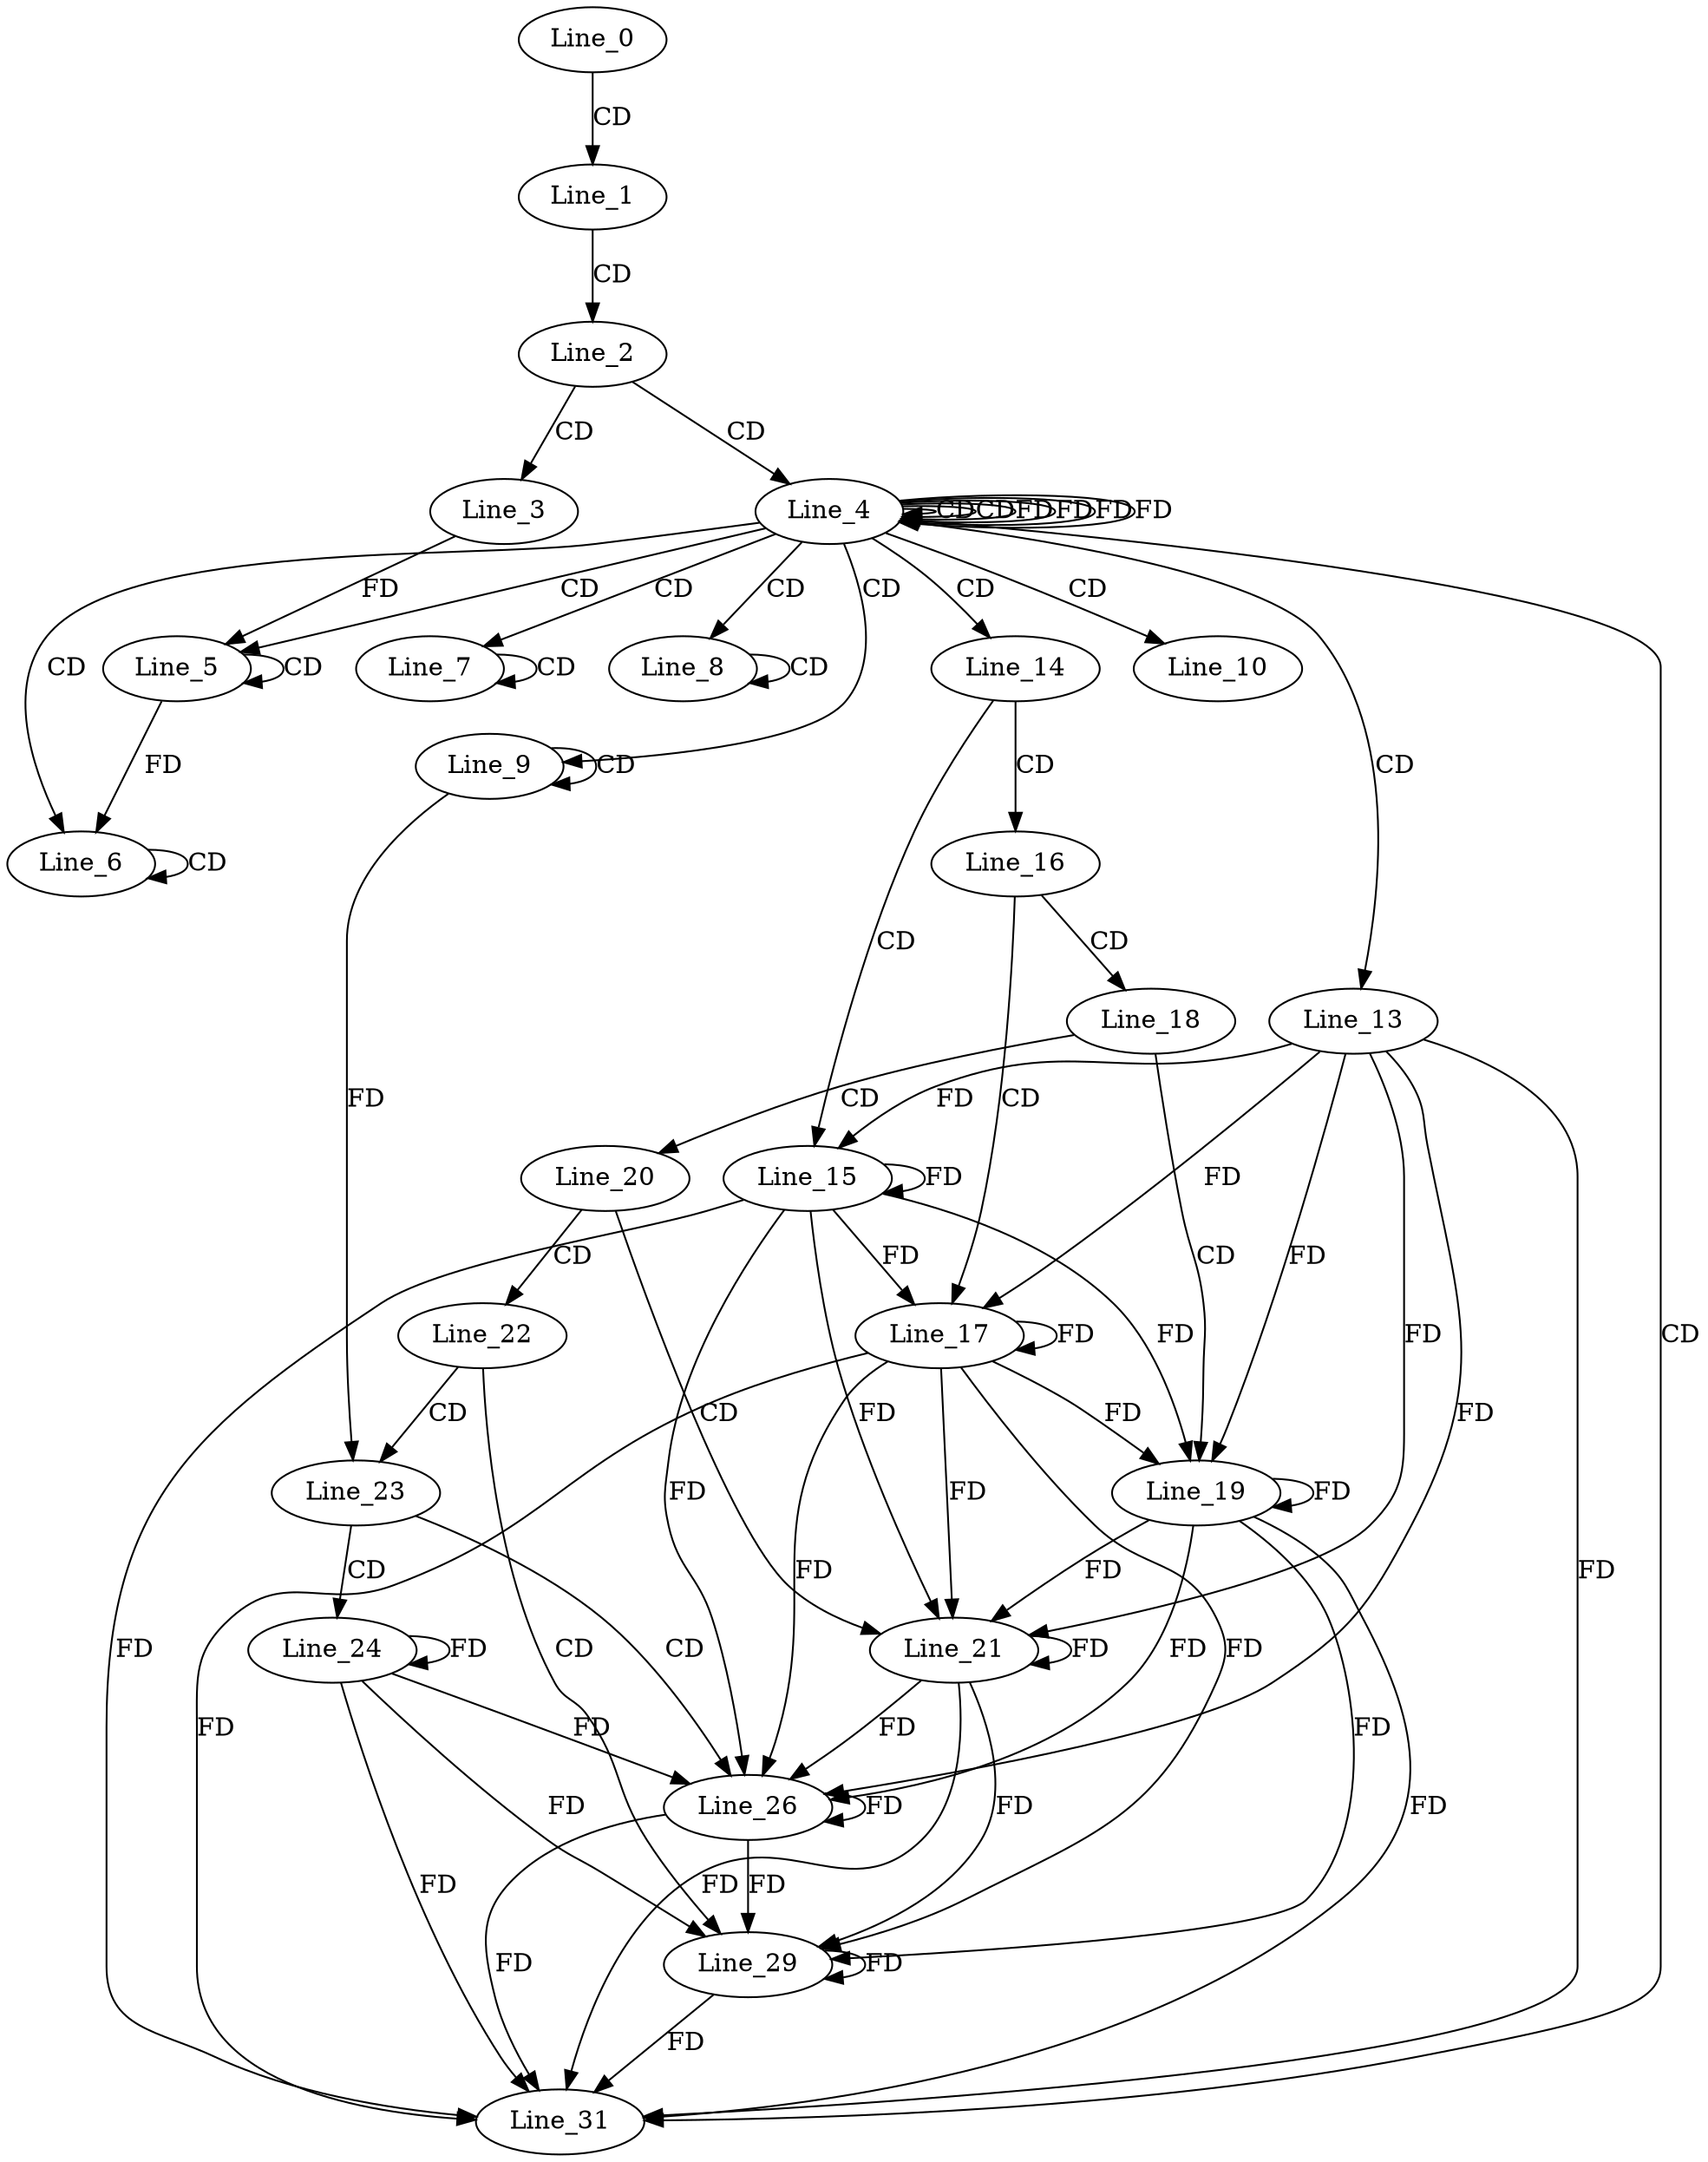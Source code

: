 digraph G {
  Line_0;
  Line_1;
  Line_2;
  Line_3;
  Line_4;
  Line_4;
  Line_4;
  Line_5;
  Line_5;
  Line_6;
  Line_6;
  Line_7;
  Line_7;
  Line_8;
  Line_8;
  Line_9;
  Line_9;
  Line_10;
  Line_13;
  Line_14;
  Line_15;
  Line_16;
  Line_17;
  Line_18;
  Line_19;
  Line_20;
  Line_21;
  Line_22;
  Line_23;
  Line_24;
  Line_26;
  Line_29;
  Line_31;
  Line_0 -> Line_1 [ label="CD" ];
  Line_1 -> Line_2 [ label="CD" ];
  Line_2 -> Line_3 [ label="CD" ];
  Line_2 -> Line_4 [ label="CD" ];
  Line_4 -> Line_4 [ label="CD" ];
  Line_4 -> Line_4 [ label="CD" ];
  Line_4 -> Line_4 [ label="FD" ];
  Line_4 -> Line_4 [ label="FD" ];
  Line_4 -> Line_5 [ label="CD" ];
  Line_5 -> Line_5 [ label="CD" ];
  Line_3 -> Line_5 [ label="FD" ];
  Line_4 -> Line_6 [ label="CD" ];
  Line_6 -> Line_6 [ label="CD" ];
  Line_5 -> Line_6 [ label="FD" ];
  Line_4 -> Line_7 [ label="CD" ];
  Line_7 -> Line_7 [ label="CD" ];
  Line_4 -> Line_8 [ label="CD" ];
  Line_8 -> Line_8 [ label="CD" ];
  Line_4 -> Line_9 [ label="CD" ];
  Line_9 -> Line_9 [ label="CD" ];
  Line_4 -> Line_10 [ label="CD" ];
  Line_4 -> Line_13 [ label="CD" ];
  Line_4 -> Line_14 [ label="CD" ];
  Line_14 -> Line_15 [ label="CD" ];
  Line_13 -> Line_15 [ label="FD" ];
  Line_15 -> Line_15 [ label="FD" ];
  Line_14 -> Line_16 [ label="CD" ];
  Line_16 -> Line_17 [ label="CD" ];
  Line_13 -> Line_17 [ label="FD" ];
  Line_15 -> Line_17 [ label="FD" ];
  Line_17 -> Line_17 [ label="FD" ];
  Line_16 -> Line_18 [ label="CD" ];
  Line_18 -> Line_19 [ label="CD" ];
  Line_13 -> Line_19 [ label="FD" ];
  Line_15 -> Line_19 [ label="FD" ];
  Line_17 -> Line_19 [ label="FD" ];
  Line_19 -> Line_19 [ label="FD" ];
  Line_18 -> Line_20 [ label="CD" ];
  Line_20 -> Line_21 [ label="CD" ];
  Line_13 -> Line_21 [ label="FD" ];
  Line_15 -> Line_21 [ label="FD" ];
  Line_17 -> Line_21 [ label="FD" ];
  Line_19 -> Line_21 [ label="FD" ];
  Line_21 -> Line_21 [ label="FD" ];
  Line_20 -> Line_22 [ label="CD" ];
  Line_22 -> Line_23 [ label="CD" ];
  Line_9 -> Line_23 [ label="FD" ];
  Line_23 -> Line_24 [ label="CD" ];
  Line_24 -> Line_24 [ label="FD" ];
  Line_23 -> Line_26 [ label="CD" ];
  Line_13 -> Line_26 [ label="FD" ];
  Line_15 -> Line_26 [ label="FD" ];
  Line_17 -> Line_26 [ label="FD" ];
  Line_19 -> Line_26 [ label="FD" ];
  Line_21 -> Line_26 [ label="FD" ];
  Line_24 -> Line_26 [ label="FD" ];
  Line_26 -> Line_26 [ label="FD" ];
  Line_22 -> Line_29 [ label="CD" ];
  Line_17 -> Line_29 [ label="FD" ];
  Line_19 -> Line_29 [ label="FD" ];
  Line_21 -> Line_29 [ label="FD" ];
  Line_24 -> Line_29 [ label="FD" ];
  Line_26 -> Line_29 [ label="FD" ];
  Line_29 -> Line_29 [ label="FD" ];
  Line_4 -> Line_31 [ label="CD" ];
  Line_13 -> Line_31 [ label="FD" ];
  Line_15 -> Line_31 [ label="FD" ];
  Line_17 -> Line_31 [ label="FD" ];
  Line_19 -> Line_31 [ label="FD" ];
  Line_21 -> Line_31 [ label="FD" ];
  Line_24 -> Line_31 [ label="FD" ];
  Line_26 -> Line_31 [ label="FD" ];
  Line_29 -> Line_31 [ label="FD" ];
  Line_4 -> Line_4 [ label="FD" ];
  Line_4 -> Line_4 [ label="FD" ];
}
